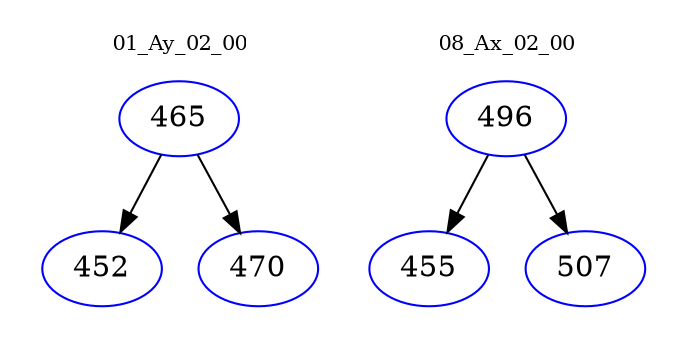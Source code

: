 digraph{
subgraph cluster_0 {
color = white
label = "01_Ay_02_00";
fontsize=10;
T0_465 [label="465", color="blue"]
T0_465 -> T0_452 [color="black"]
T0_452 [label="452", color="blue"]
T0_465 -> T0_470 [color="black"]
T0_470 [label="470", color="blue"]
}
subgraph cluster_1 {
color = white
label = "08_Ax_02_00";
fontsize=10;
T1_496 [label="496", color="blue"]
T1_496 -> T1_455 [color="black"]
T1_455 [label="455", color="blue"]
T1_496 -> T1_507 [color="black"]
T1_507 [label="507", color="blue"]
}
}
